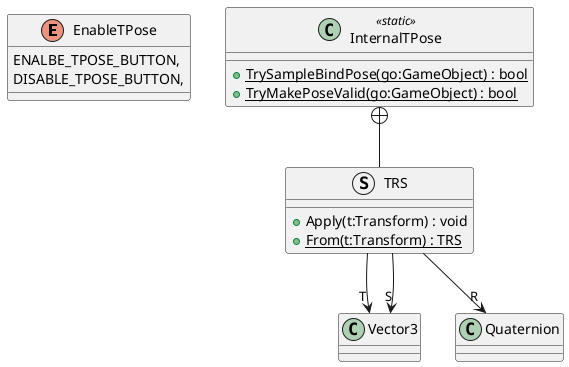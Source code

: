 @startuml
enum EnableTPose {
    ENALBE_TPOSE_BUTTON,
    DISABLE_TPOSE_BUTTON,
}
class InternalTPose <<static>> {
    + {static} TrySampleBindPose(go:GameObject) : bool
    + {static} TryMakePoseValid(go:GameObject) : bool
}
struct TRS {
    + Apply(t:Transform) : void
    + {static} From(t:Transform) : TRS
}
InternalTPose +-- TRS
TRS --> "T" Vector3
TRS --> "R" Quaternion
TRS --> "S" Vector3
@enduml
